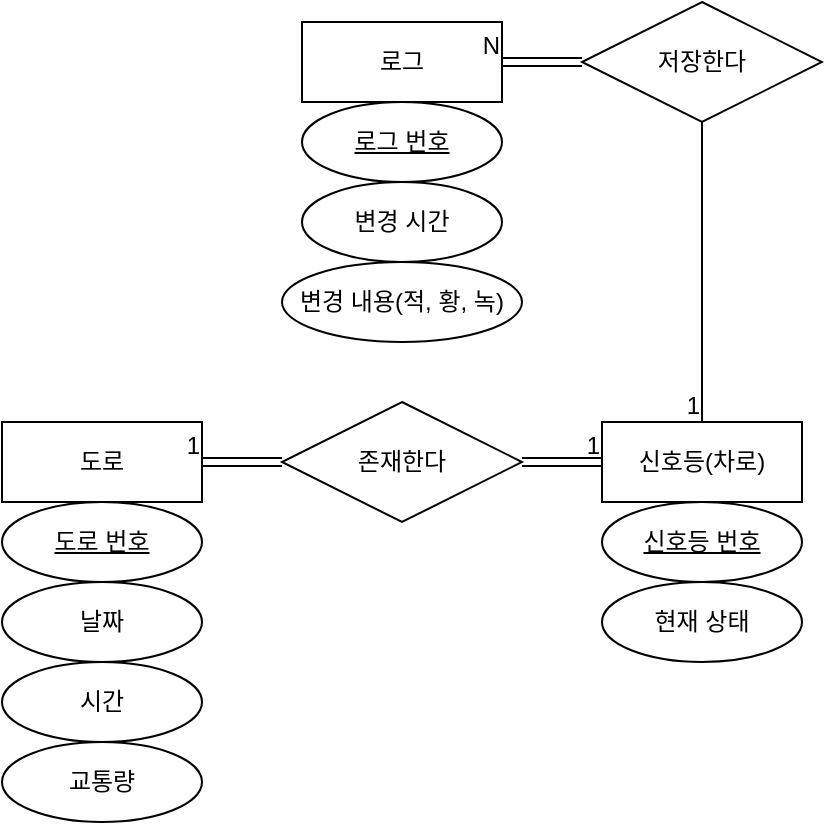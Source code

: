<mxfile version="24.3.1" type="github">
  <diagram name="페이지-1" id="1cc5dlc4ATZfIgT4i5mh">
    <mxGraphModel dx="1129" dy="633" grid="1" gridSize="10" guides="1" tooltips="1" connect="1" arrows="1" fold="1" page="1" pageScale="1" pageWidth="827" pageHeight="1169" math="0" shadow="0">
      <root>
        <mxCell id="0" />
        <mxCell id="1" parent="0" />
        <mxCell id="yxSc7b1iytW3hSx-yeOb-1" value="도로" style="whiteSpace=wrap;html=1;align=center;" parent="1" vertex="1">
          <mxGeometry x="360" y="360" width="100" height="40" as="geometry" />
        </mxCell>
        <mxCell id="yxSc7b1iytW3hSx-yeOb-8" value="교통량" style="ellipse;whiteSpace=wrap;html=1;align=center;" parent="1" vertex="1">
          <mxGeometry x="360" y="520" width="100" height="40" as="geometry" />
        </mxCell>
        <mxCell id="yxSc7b1iytW3hSx-yeOb-9" value="도로 번호" style="ellipse;whiteSpace=wrap;html=1;align=center;fontStyle=4;" parent="1" vertex="1">
          <mxGeometry x="360" y="400" width="100" height="40" as="geometry" />
        </mxCell>
        <mxCell id="yxSc7b1iytW3hSx-yeOb-10" value="시간" style="ellipse;whiteSpace=wrap;html=1;align=center;" parent="1" vertex="1">
          <mxGeometry x="360" y="480" width="100" height="40" as="geometry" />
        </mxCell>
        <mxCell id="yxSc7b1iytW3hSx-yeOb-25" value="존재한다" style="shape=rhombus;perimeter=rhombusPerimeter;whiteSpace=wrap;html=1;align=center;" parent="1" vertex="1">
          <mxGeometry x="500" y="350" width="120" height="60" as="geometry" />
        </mxCell>
        <mxCell id="XBZFzSnoYRCk0Z-K5N6h-2" value="로그" style="whiteSpace=wrap;html=1;align=center;" vertex="1" parent="1">
          <mxGeometry x="510" y="160" width="100" height="40" as="geometry" />
        </mxCell>
        <mxCell id="XBZFzSnoYRCk0Z-K5N6h-3" value="로그 번호" style="ellipse;whiteSpace=wrap;html=1;align=center;fontStyle=4;" vertex="1" parent="1">
          <mxGeometry x="510" y="200" width="100" height="40" as="geometry" />
        </mxCell>
        <mxCell id="XBZFzSnoYRCk0Z-K5N6h-4" value="변경 시간" style="ellipse;whiteSpace=wrap;html=1;align=center;" vertex="1" parent="1">
          <mxGeometry x="510" y="240" width="100" height="40" as="geometry" />
        </mxCell>
        <mxCell id="XBZFzSnoYRCk0Z-K5N6h-5" value="저장한다" style="shape=rhombus;perimeter=rhombusPerimeter;whiteSpace=wrap;html=1;align=center;" vertex="1" parent="1">
          <mxGeometry x="650" y="150" width="120" height="60" as="geometry" />
        </mxCell>
        <mxCell id="XBZFzSnoYRCk0Z-K5N6h-10" value="신호등(차로)" style="whiteSpace=wrap;html=1;align=center;" vertex="1" parent="1">
          <mxGeometry x="660" y="360" width="100" height="40" as="geometry" />
        </mxCell>
        <mxCell id="XBZFzSnoYRCk0Z-K5N6h-14" value="신호등 번호" style="ellipse;whiteSpace=wrap;html=1;align=center;fontStyle=4;" vertex="1" parent="1">
          <mxGeometry x="660" y="400" width="100" height="40" as="geometry" />
        </mxCell>
        <mxCell id="XBZFzSnoYRCk0Z-K5N6h-15" value="현재 상태" style="ellipse;whiteSpace=wrap;html=1;align=center;" vertex="1" parent="1">
          <mxGeometry x="660" y="440" width="100" height="40" as="geometry" />
        </mxCell>
        <mxCell id="XBZFzSnoYRCk0Z-K5N6h-16" value="" style="shape=link;html=1;rounded=0;entryX=0;entryY=0.5;entryDx=0;entryDy=0;exitX=1;exitY=0.5;exitDx=0;exitDy=0;" edge="1" parent="1" source="yxSc7b1iytW3hSx-yeOb-25" target="XBZFzSnoYRCk0Z-K5N6h-10">
          <mxGeometry relative="1" as="geometry">
            <mxPoint x="480" y="330" as="sourcePoint" />
            <mxPoint x="640" y="330" as="targetPoint" />
          </mxGeometry>
        </mxCell>
        <mxCell id="XBZFzSnoYRCk0Z-K5N6h-17" value="1" style="resizable=0;html=1;whiteSpace=wrap;align=right;verticalAlign=bottom;" connectable="0" vertex="1" parent="XBZFzSnoYRCk0Z-K5N6h-16">
          <mxGeometry x="1" relative="1" as="geometry" />
        </mxCell>
        <mxCell id="XBZFzSnoYRCk0Z-K5N6h-18" value="" style="shape=link;html=1;rounded=0;entryX=1;entryY=0.5;entryDx=0;entryDy=0;exitX=0;exitY=0.5;exitDx=0;exitDy=0;" edge="1" parent="1" source="yxSc7b1iytW3hSx-yeOb-25" target="yxSc7b1iytW3hSx-yeOb-1">
          <mxGeometry relative="1" as="geometry">
            <mxPoint x="480" y="330" as="sourcePoint" />
            <mxPoint x="640" y="330" as="targetPoint" />
          </mxGeometry>
        </mxCell>
        <mxCell id="XBZFzSnoYRCk0Z-K5N6h-19" value="1" style="resizable=0;html=1;whiteSpace=wrap;align=right;verticalAlign=bottom;" connectable="0" vertex="1" parent="XBZFzSnoYRCk0Z-K5N6h-18">
          <mxGeometry x="1" relative="1" as="geometry" />
        </mxCell>
        <mxCell id="XBZFzSnoYRCk0Z-K5N6h-28" value="변경 내용(적, 황, 녹)" style="ellipse;whiteSpace=wrap;html=1;align=center;" vertex="1" parent="1">
          <mxGeometry x="500" y="280" width="120" height="40" as="geometry" />
        </mxCell>
        <mxCell id="XBZFzSnoYRCk0Z-K5N6h-29" value="" style="shape=link;html=1;rounded=0;entryX=1;entryY=0.5;entryDx=0;entryDy=0;exitX=0;exitY=0.5;exitDx=0;exitDy=0;" edge="1" parent="1" source="XBZFzSnoYRCk0Z-K5N6h-5" target="XBZFzSnoYRCk0Z-K5N6h-2">
          <mxGeometry relative="1" as="geometry">
            <mxPoint x="480" y="330" as="sourcePoint" />
            <mxPoint x="640" y="330" as="targetPoint" />
          </mxGeometry>
        </mxCell>
        <mxCell id="XBZFzSnoYRCk0Z-K5N6h-30" value="N" style="resizable=0;html=1;whiteSpace=wrap;align=right;verticalAlign=bottom;" connectable="0" vertex="1" parent="XBZFzSnoYRCk0Z-K5N6h-29">
          <mxGeometry x="1" relative="1" as="geometry" />
        </mxCell>
        <mxCell id="XBZFzSnoYRCk0Z-K5N6h-31" value="" style="endArrow=none;html=1;rounded=0;entryX=0.5;entryY=0;entryDx=0;entryDy=0;exitX=0.5;exitY=1;exitDx=0;exitDy=0;" edge="1" parent="1" source="XBZFzSnoYRCk0Z-K5N6h-5" target="XBZFzSnoYRCk0Z-K5N6h-10">
          <mxGeometry relative="1" as="geometry">
            <mxPoint x="480" y="330" as="sourcePoint" />
            <mxPoint x="640" y="330" as="targetPoint" />
          </mxGeometry>
        </mxCell>
        <mxCell id="XBZFzSnoYRCk0Z-K5N6h-32" value="1" style="resizable=0;html=1;whiteSpace=wrap;align=right;verticalAlign=bottom;" connectable="0" vertex="1" parent="XBZFzSnoYRCk0Z-K5N6h-31">
          <mxGeometry x="1" relative="1" as="geometry" />
        </mxCell>
        <mxCell id="XBZFzSnoYRCk0Z-K5N6h-33" value="날짜" style="ellipse;whiteSpace=wrap;html=1;align=center;" vertex="1" parent="1">
          <mxGeometry x="360" y="440" width="100" height="40" as="geometry" />
        </mxCell>
      </root>
    </mxGraphModel>
  </diagram>
</mxfile>
